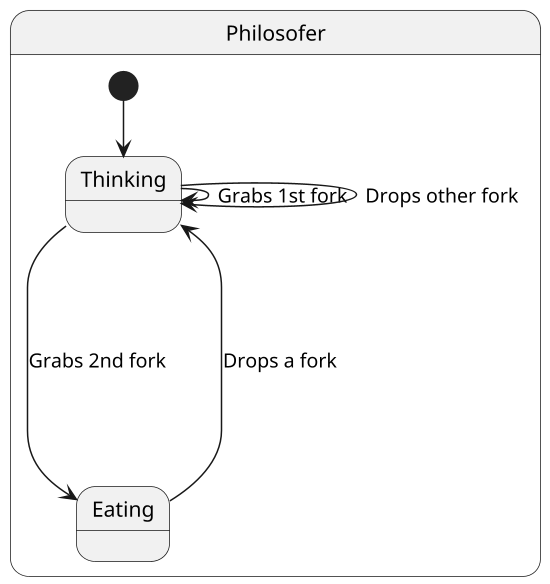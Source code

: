 @startuml
scale 550 width

state Philosofer {
  [*] --> Thinking
  Thinking --> Thinking : Grabs 1st fork
  Thinking ----> Eating : Grabs 2nd fork
  Eating -----> Thinking : Drops a fork
  Thinking --> Thinking : Drops other fork
}

@enduml
